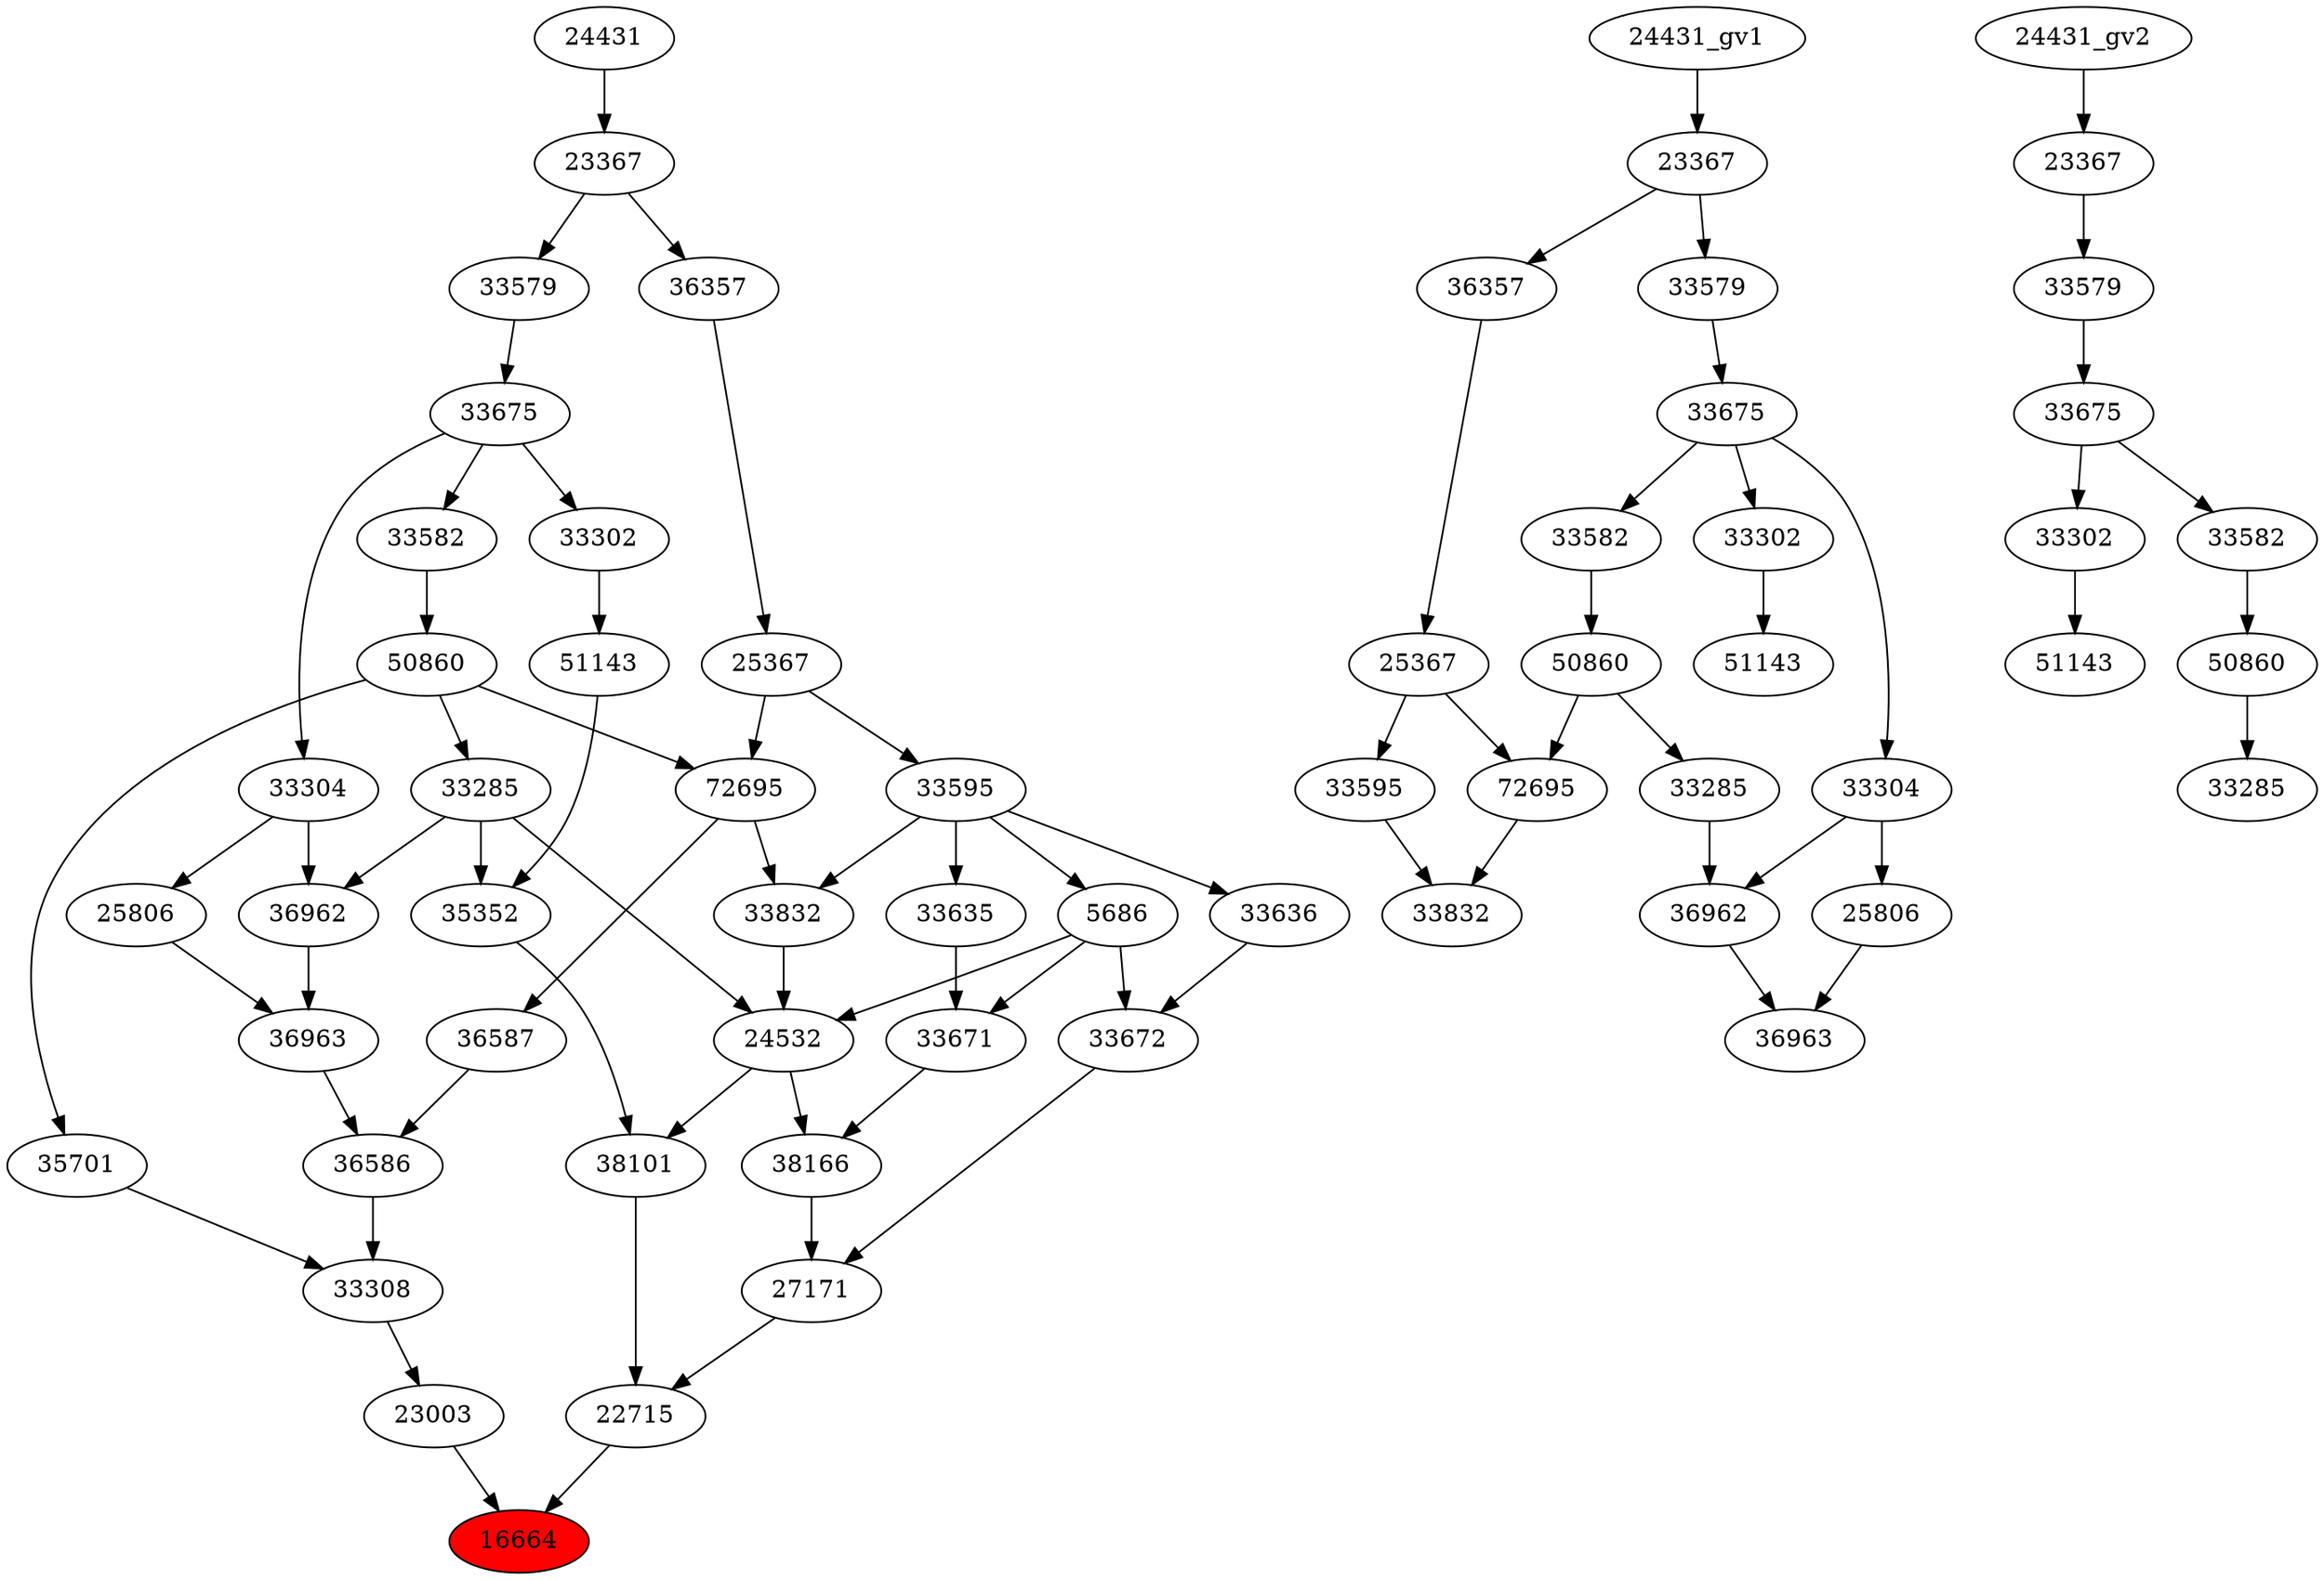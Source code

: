 strict digraph root {
	node [label="\N"];
	{
		node [fillcolor="",
			label="\N",
			style=""
		];
		16664		 [fillcolor=red,
			label=16664,
			style=filled];
		23003		 [label=23003];
		23003 -> 16664;
		22715		 [label=22715];
		22715 -> 16664;
		33308		 [label=33308];
		33308 -> 23003;
		27171		 [label=27171];
		27171 -> 22715;
		38101		 [label=38101];
		38101 -> 22715;
		36586		 [label=36586];
		36586 -> 33308;
		35701		 [label=35701];
		35701 -> 33308;
		33672		 [label=33672];
		33672 -> 27171;
		38166		 [label=38166];
		38166 -> 27171;
		24532		 [label=24532];
		24532 -> 38101;
		24532 -> 38166;
		35352		 [label=35352];
		35352 -> 38101;
		36587		 [label=36587];
		36587 -> 36586;
		36963		 [label=36963];
		36963 -> 36586;
		50860		 [label=50860];
		50860 -> 35701;
		33285		 [label=33285];
		50860 -> 33285;
		72695		 [label=72695];
		50860 -> 72695;
		33636		 [label=33636];
		33636 -> 33672;
		5686		 [label=5686];
		5686 -> 33672;
		5686 -> 24532;
		33671		 [label=33671];
		5686 -> 33671;
		33671 -> 38166;
		33285 -> 24532;
		33285 -> 35352;
		36962		 [label=36962];
		33285 -> 36962;
		33832		 [label=33832];
		33832 -> 24532;
		51143		 [label=51143];
		51143 -> 35352;
		72695 -> 36587;
		72695 -> 33832;
		36962 -> 36963;
		25806		 [label=25806];
		25806 -> 36963;
		33582		 [label=33582];
		33582 -> 50860;
		33595		 [label=33595];
		33595 -> 33636;
		33595 -> 5686;
		33595 -> 33832;
		33635		 [label=33635];
		33595 -> 33635;
		33635 -> 33671;
		33302		 [label=33302];
		33302 -> 51143;
		25367		 [label=25367];
		25367 -> 72695;
		25367 -> 33595;
		33304		 [label=33304];
		33304 -> 36962;
		33304 -> 25806;
		33675		 [label=33675];
		33675 -> 33582;
		33675 -> 33302;
		33675 -> 33304;
		36357		 [label=36357];
		36357 -> 25367;
		33579		 [label=33579];
		33579 -> 33675;
		23367		 [label=23367];
		23367 -> 36357;
		23367 -> 33579;
		24431		 [label=24431];
		24431 -> 23367;
	}
	{
		node [label="\N"];
		"36963_gv1"		 [label=36963];
		"36962_gv1"		 [label=36962];
		"36962_gv1" -> "36963_gv1";
		"25806_gv1"		 [label=25806];
		"25806_gv1" -> "36963_gv1";
		"50860_gv1"		 [label=50860];
		"33285_gv1"		 [label=33285];
		"50860_gv1" -> "33285_gv1";
		"72695_gv1"		 [label=72695];
		"50860_gv1" -> "72695_gv1";
		"33582_gv1"		 [label=33582];
		"33582_gv1" -> "50860_gv1";
		"33285_gv1" -> "36962_gv1";
		"33832_gv1"		 [label=33832];
		"72695_gv1" -> "33832_gv1";
		"33595_gv1"		 [label=33595];
		"33595_gv1" -> "33832_gv1";
		"51143_gv1"		 [label=51143];
		"33302_gv1"		 [label=33302];
		"33302_gv1" -> "51143_gv1";
		"25367_gv1"		 [label=25367];
		"25367_gv1" -> "72695_gv1";
		"25367_gv1" -> "33595_gv1";
		"33304_gv1"		 [label=33304];
		"33304_gv1" -> "36962_gv1";
		"33304_gv1" -> "25806_gv1";
		"33675_gv1"		 [label=33675];
		"33675_gv1" -> "33582_gv1";
		"33675_gv1" -> "33302_gv1";
		"33675_gv1" -> "33304_gv1";
		"36357_gv1"		 [label=36357];
		"36357_gv1" -> "25367_gv1";
		"33579_gv1"		 [label=33579];
		"33579_gv1" -> "33675_gv1";
		"23367_gv1"		 [label=23367];
		"23367_gv1" -> "36357_gv1";
		"23367_gv1" -> "33579_gv1";
		"24431_gv1" -> "23367_gv1";
	}
	{
		node [label="\N"];
		"33285_gv2"		 [label=33285];
		"50860_gv2"		 [label=50860];
		"50860_gv2" -> "33285_gv2";
		"51143_gv2"		 [label=51143];
		"33302_gv2"		 [label=33302];
		"33302_gv2" -> "51143_gv2";
		"33582_gv2"		 [label=33582];
		"33582_gv2" -> "50860_gv2";
		"33675_gv2"		 [label=33675];
		"33675_gv2" -> "33302_gv2";
		"33675_gv2" -> "33582_gv2";
		"33579_gv2"		 [label=33579];
		"33579_gv2" -> "33675_gv2";
		"23367_gv2"		 [label=23367];
		"23367_gv2" -> "33579_gv2";
		"24431_gv2" -> "23367_gv2";
	}
}
